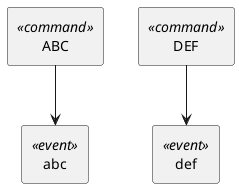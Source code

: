 @startuml
skinparam componentStyle rectangle
skinparam rectangle {
	backgroundColor<<event>> Orange
	backgroundColor<<command>> LightBlue
	backgroundColor<<external>> Pink
	backgroundColor<<document>> Green
	backgroundColor<<invariant>> Yellow
}
component C0 <<command>> [
ABC
]
component C1 <<event>> [
abc
]
C0 --> C1
component C2 <<command>> [
DEF
]
C0 -[hidden]right-> C2
component C3 <<event>> [
def
]
C2 --> C3
@enduml
